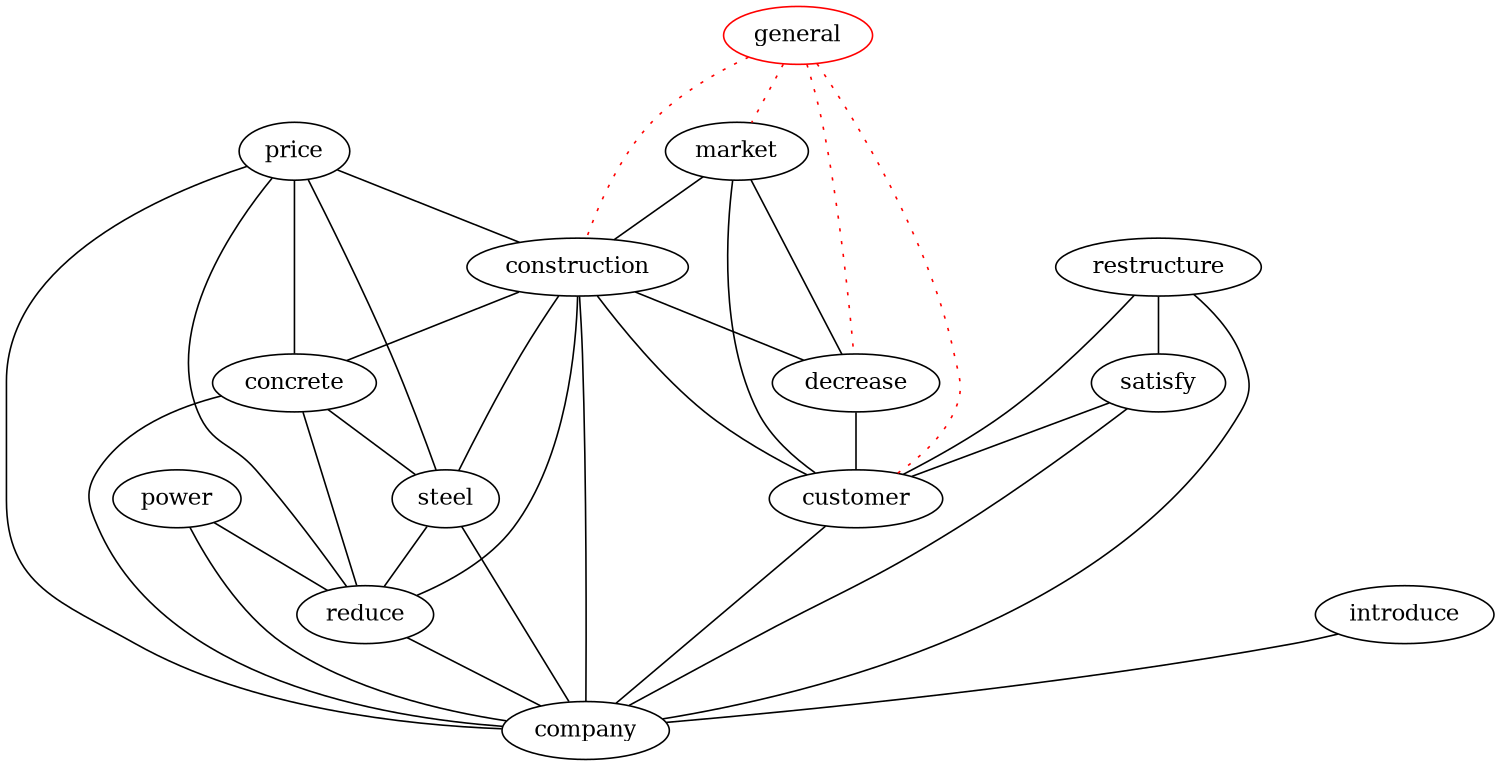 graph keygraph {
graph [size="10,10", overlap="scale"]
power [color="black"]
reduce [color="black"]
concrete [color="black"]
price [color="black"]
decrease [color="black"]
introduce [color="black"]
satisfy [color="black"]
restructure [color="black"]
construction [color="black"]
market [color="black"]
steel [color="black"]
company [color="black"]
customer [color="black"]
general [color="red"]
introduce--company
restructure--satisfy
restructure--customer
restructure--company
satisfy--customer
satisfy--company
price--construction
price--concrete
price--steel
price--reduce
price--company
power--reduce
power--company
market--construction
construction--decrease
construction--concrete
construction--steel
construction--reduce
construction--customer
construction--company
concrete--reduce
steel--reduce
customer--company
market--decrease
market--customer
decrease--customer
concrete--steel
concrete--company
steel--company
reduce--company
general--decrease [color="red", style="dotted"]
general--construction [color="red", style="dotted"]
general--market [color="red", style="dotted"]
general--customer [color="red", style="dotted"]
}